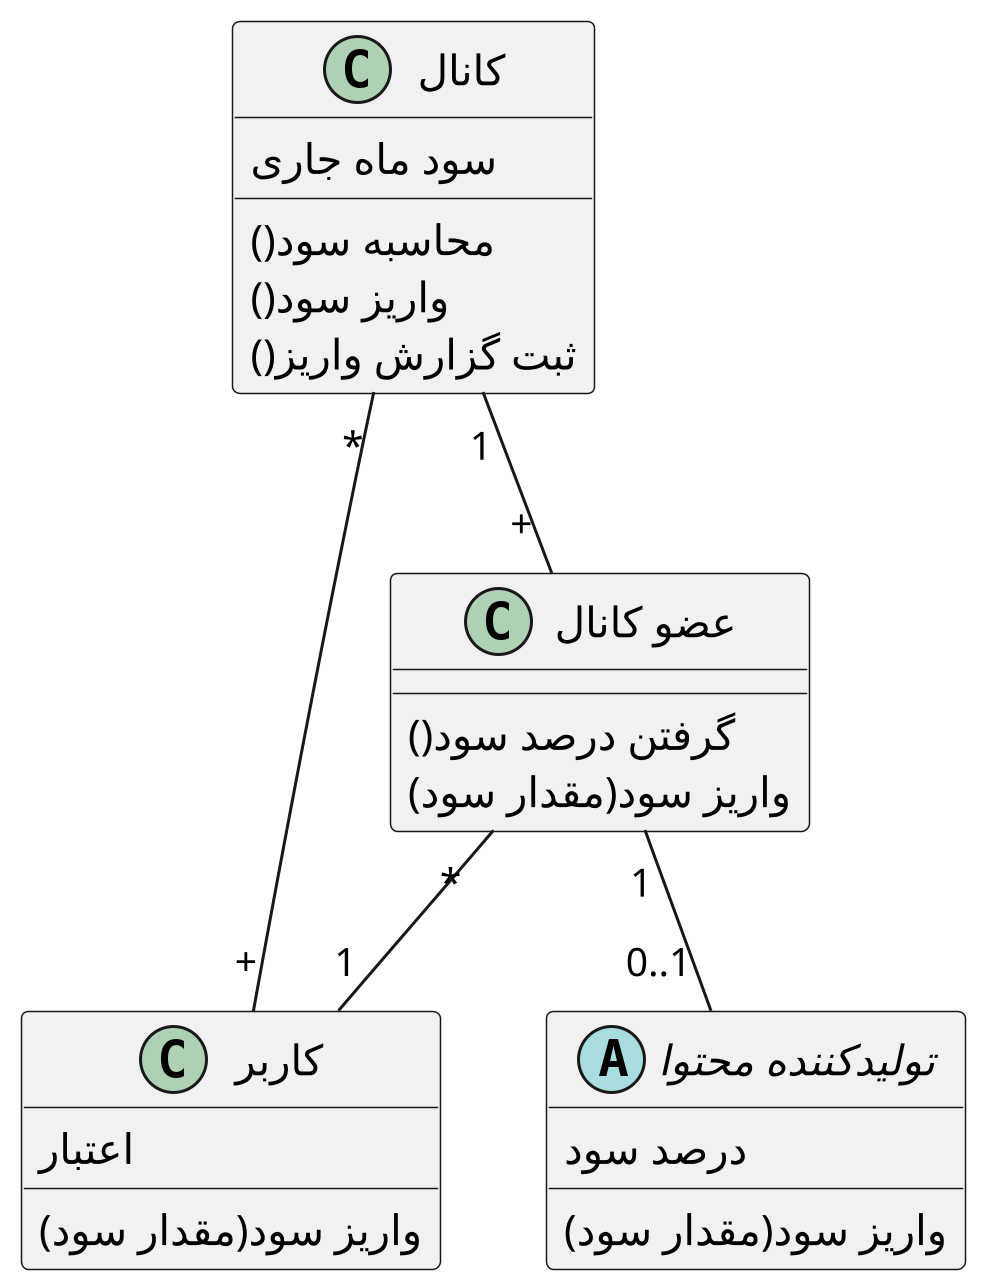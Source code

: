 @startuml deposit_profit


scale 3
skinparam DefaultFontName B Nazanin
skinparam ArrowMessageAlignment right

abstract "تولیدکننده محتوا" as producer {
    درصد سود
    واریز سود(مقدار سود)
}

class "کانال" as chanel {
    سود ماه جاری
    محاسبه سود()
    واریز سود()
    ثبت گزارش واریز()
}

class "کاربر" as user {
    اعتبار
    واریز سود(مقدار سود)
}

class "عضو کانال" as member {
    گرفتن درصد سود()
    واریز سود(مقدار سود)
}

chanel "1" -- "             +" member
member "1" -- "         0..1" producer
chanel "        *" -- "+" user
member "                    *" -- "1" user

@enduml
